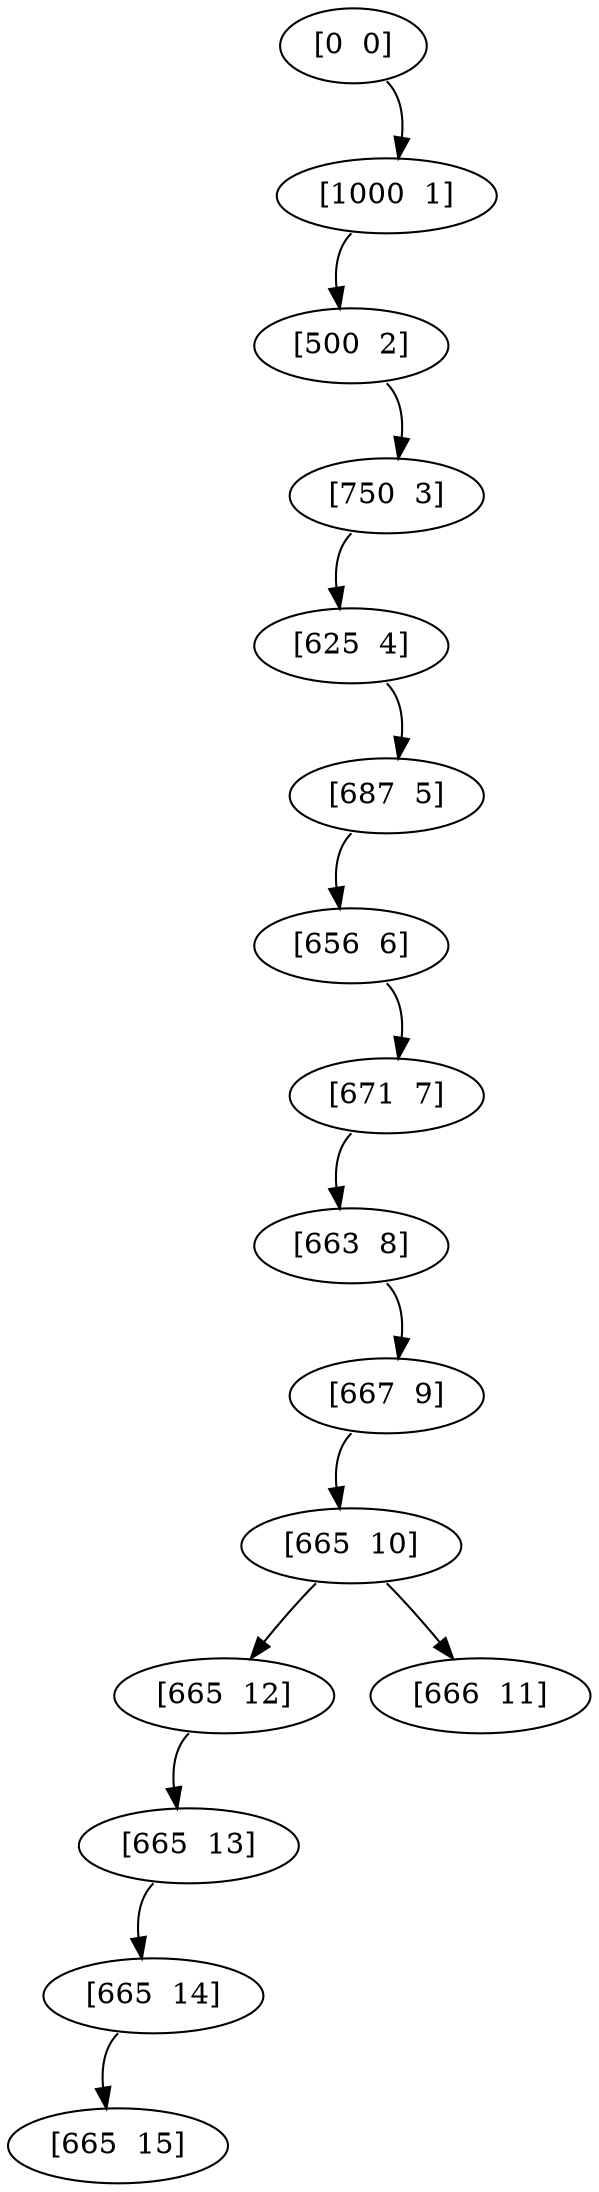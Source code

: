  digraph G {
"[0  0]" -> "[1000  1]"[tailport=se];
"[1000  1]" -> "[500  2]"[tailport=sw];
"[500  2]" -> "[750  3]"[tailport=se];
"[750  3]" -> "[625  4]"[tailport=sw];
"[625  4]" -> "[687  5]"[tailport=se];
"[687  5]" -> "[656  6]"[tailport=sw];
"[656  6]" -> "[671  7]"[tailport=se];
"[671  7]" -> "[663  8]"[tailport=sw];
"[663  8]" -> "[667  9]"[tailport=se];
"[667  9]" -> "[665  10]"[tailport=sw];
"[665  10]" -> "[665  12]"[tailport=sw];
"[665  10]" -> "[666  11]"[tailport=se];
"[665  12]" -> "[665  13]"[tailport=sw];
"[665  13]" -> "[665  14]"[tailport=sw];
"[665  14]" -> "[665  15]"[tailport=sw];
}
